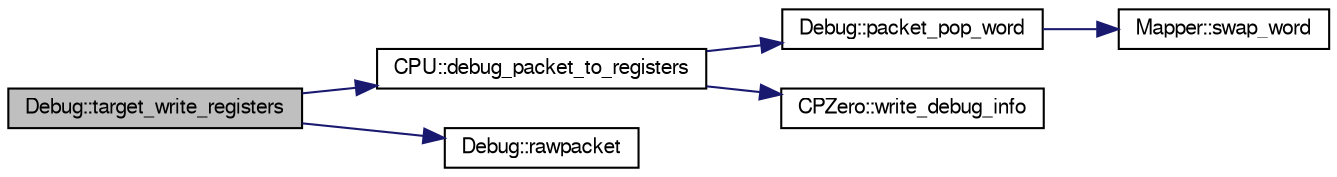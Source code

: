 digraph G
{
  edge [fontname="FreeSans",fontsize="10",labelfontname="FreeSans",labelfontsize="10"];
  node [fontname="FreeSans",fontsize="10",shape=record];
  rankdir=LR;
  Node1 [label="Debug::target_write_registers",height=0.2,width=0.4,color="black", fillcolor="grey75", style="filled" fontcolor="black"];
  Node1 -> Node2 [color="midnightblue",fontsize="10",style="solid"];
  Node2 [label="CPU::debug_packet_to_registers",height=0.2,width=0.4,color="black", fillcolor="white", style="filled",URL="$classCPU.html#a0fcea0002fb73af0ccdc07c8637b4020"];
  Node2 -> Node3 [color="midnightblue",fontsize="10",style="solid"];
  Node3 [label="Debug::packet_pop_word",height=0.2,width=0.4,color="black", fillcolor="white", style="filled",URL="$classDebug.html#aa5ea3bb7cd9cadd5274c72b7bbe164fa"];
  Node3 -> Node4 [color="midnightblue",fontsize="10",style="solid"];
  Node4 [label="Mapper::swap_word",height=0.2,width=0.4,color="black", fillcolor="white", style="filled",URL="$classMapper.html#aad996f69d0a2aca785f5a8e9440789be"];
  Node2 -> Node5 [color="midnightblue",fontsize="10",style="solid"];
  Node5 [label="CPZero::write_debug_info",height=0.2,width=0.4,color="black", fillcolor="white", style="filled",URL="$classCPZero.html#a8a84d1e9ffad8ec964d15b4acba13b50"];
  Node1 -> Node6 [color="midnightblue",fontsize="10",style="solid"];
  Node6 [label="Debug::rawpacket",height=0.2,width=0.4,color="black", fillcolor="white", style="filled",URL="$classDebug.html#aa6f82b8e5dc15a4c1b266277e4e0b95b"];
}
